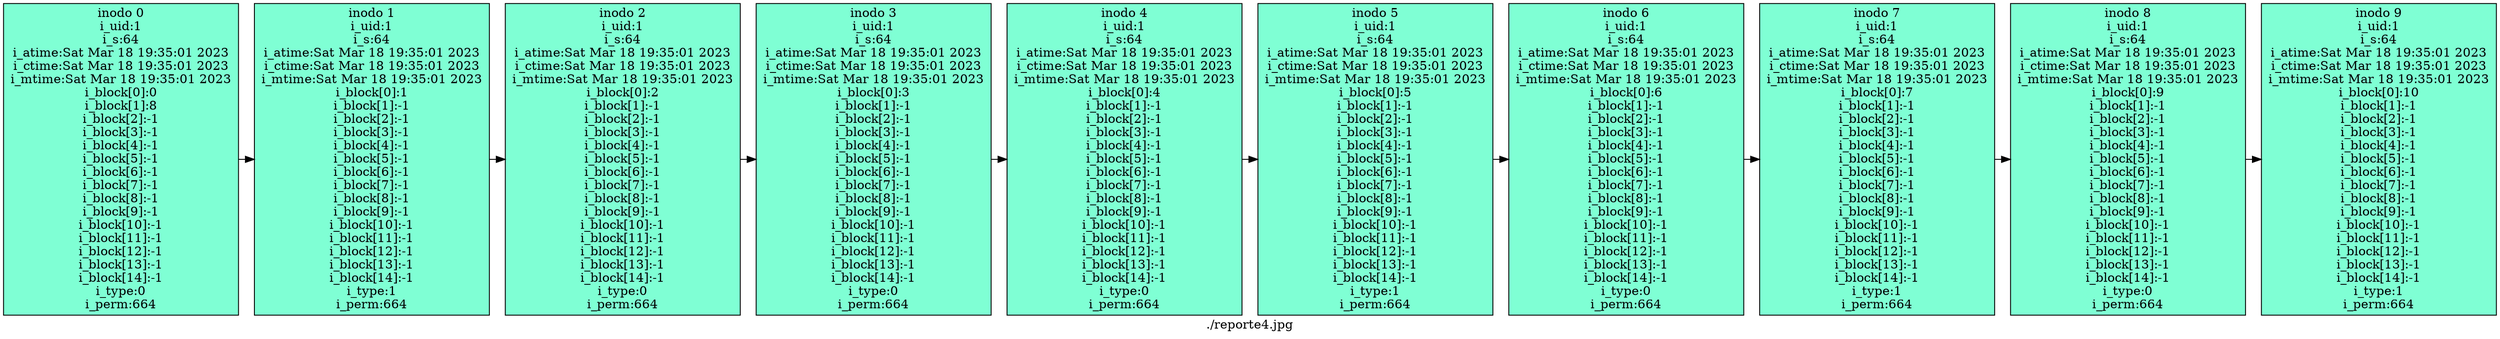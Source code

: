 digraph G {
 label="./reporte4.jpg"
node [shape=box fillcolor="aquamarine" style="filled"]
node0[label="inodo 0\ni_uid:1\ni_s:64\ni_atime:Sat Mar 18 19:35:01 2023
i_ctime:Sat Mar 18 19:35:01 2023
i_mtime:Sat Mar 18 19:35:01 2023
i_block[0]:0\ni_block[1]:8\ni_block[2]:-1\ni_block[3]:-1\ni_block[4]:-1\ni_block[5]:-1\ni_block[6]:-1\ni_block[7]:-1\ni_block[8]:-1\ni_block[9]:-1\ni_block[10]:-1\ni_block[11]:-1\ni_block[12]:-1\ni_block[13]:-1\ni_block[14]:-1\ni_type:0\ni_perm:664"];
node1[label="inodo 1\ni_uid:1\ni_s:64\ni_atime:Sat Mar 18 19:35:01 2023
i_ctime:Sat Mar 18 19:35:01 2023
i_mtime:Sat Mar 18 19:35:01 2023
i_block[0]:1\ni_block[1]:-1\ni_block[2]:-1\ni_block[3]:-1\ni_block[4]:-1\ni_block[5]:-1\ni_block[6]:-1\ni_block[7]:-1\ni_block[8]:-1\ni_block[9]:-1\ni_block[10]:-1\ni_block[11]:-1\ni_block[12]:-1\ni_block[13]:-1\ni_block[14]:-1\ni_type:1\ni_perm:664"];
node2[label="inodo 2\ni_uid:1\ni_s:64\ni_atime:Sat Mar 18 19:35:01 2023
i_ctime:Sat Mar 18 19:35:01 2023
i_mtime:Sat Mar 18 19:35:01 2023
i_block[0]:2\ni_block[1]:-1\ni_block[2]:-1\ni_block[3]:-1\ni_block[4]:-1\ni_block[5]:-1\ni_block[6]:-1\ni_block[7]:-1\ni_block[8]:-1\ni_block[9]:-1\ni_block[10]:-1\ni_block[11]:-1\ni_block[12]:-1\ni_block[13]:-1\ni_block[14]:-1\ni_type:0\ni_perm:664"];
node3[label="inodo 3\ni_uid:1\ni_s:64\ni_atime:Sat Mar 18 19:35:01 2023
i_ctime:Sat Mar 18 19:35:01 2023
i_mtime:Sat Mar 18 19:35:01 2023
i_block[0]:3\ni_block[1]:-1\ni_block[2]:-1\ni_block[3]:-1\ni_block[4]:-1\ni_block[5]:-1\ni_block[6]:-1\ni_block[7]:-1\ni_block[8]:-1\ni_block[9]:-1\ni_block[10]:-1\ni_block[11]:-1\ni_block[12]:-1\ni_block[13]:-1\ni_block[14]:-1\ni_type:0\ni_perm:664"];
node4[label="inodo 4\ni_uid:1\ni_s:64\ni_atime:Sat Mar 18 19:35:01 2023
i_ctime:Sat Mar 18 19:35:01 2023
i_mtime:Sat Mar 18 19:35:01 2023
i_block[0]:4\ni_block[1]:-1\ni_block[2]:-1\ni_block[3]:-1\ni_block[4]:-1\ni_block[5]:-1\ni_block[6]:-1\ni_block[7]:-1\ni_block[8]:-1\ni_block[9]:-1\ni_block[10]:-1\ni_block[11]:-1\ni_block[12]:-1\ni_block[13]:-1\ni_block[14]:-1\ni_type:0\ni_perm:664"];
node5[label="inodo 5\ni_uid:1\ni_s:64\ni_atime:Sat Mar 18 19:35:01 2023
i_ctime:Sat Mar 18 19:35:01 2023
i_mtime:Sat Mar 18 19:35:01 2023
i_block[0]:5\ni_block[1]:-1\ni_block[2]:-1\ni_block[3]:-1\ni_block[4]:-1\ni_block[5]:-1\ni_block[6]:-1\ni_block[7]:-1\ni_block[8]:-1\ni_block[9]:-1\ni_block[10]:-1\ni_block[11]:-1\ni_block[12]:-1\ni_block[13]:-1\ni_block[14]:-1\ni_type:1\ni_perm:664"];
node6[label="inodo 6\ni_uid:1\ni_s:64\ni_atime:Sat Mar 18 19:35:01 2023
i_ctime:Sat Mar 18 19:35:01 2023
i_mtime:Sat Mar 18 19:35:01 2023
i_block[0]:6\ni_block[1]:-1\ni_block[2]:-1\ni_block[3]:-1\ni_block[4]:-1\ni_block[5]:-1\ni_block[6]:-1\ni_block[7]:-1\ni_block[8]:-1\ni_block[9]:-1\ni_block[10]:-1\ni_block[11]:-1\ni_block[12]:-1\ni_block[13]:-1\ni_block[14]:-1\ni_type:0\ni_perm:664"];
node7[label="inodo 7\ni_uid:1\ni_s:64\ni_atime:Sat Mar 18 19:35:01 2023
i_ctime:Sat Mar 18 19:35:01 2023
i_mtime:Sat Mar 18 19:35:01 2023
i_block[0]:7\ni_block[1]:-1\ni_block[2]:-1\ni_block[3]:-1\ni_block[4]:-1\ni_block[5]:-1\ni_block[6]:-1\ni_block[7]:-1\ni_block[8]:-1\ni_block[9]:-1\ni_block[10]:-1\ni_block[11]:-1\ni_block[12]:-1\ni_block[13]:-1\ni_block[14]:-1\ni_type:1\ni_perm:664"];
node8[label="inodo 8\ni_uid:1\ni_s:64\ni_atime:Sat Mar 18 19:35:01 2023
i_ctime:Sat Mar 18 19:35:01 2023
i_mtime:Sat Mar 18 19:35:01 2023
i_block[0]:9\ni_block[1]:-1\ni_block[2]:-1\ni_block[3]:-1\ni_block[4]:-1\ni_block[5]:-1\ni_block[6]:-1\ni_block[7]:-1\ni_block[8]:-1\ni_block[9]:-1\ni_block[10]:-1\ni_block[11]:-1\ni_block[12]:-1\ni_block[13]:-1\ni_block[14]:-1\ni_type:0\ni_perm:664"];
node9[label="inodo 9\ni_uid:1\ni_s:64\ni_atime:Sat Mar 18 19:35:01 2023
i_ctime:Sat Mar 18 19:35:01 2023
i_mtime:Sat Mar 18 19:35:01 2023
i_block[0]:10\ni_block[1]:-1\ni_block[2]:-1\ni_block[3]:-1\ni_block[4]:-1\ni_block[5]:-1\ni_block[6]:-1\ni_block[7]:-1\ni_block[8]:-1\ni_block[9]:-1\ni_block[10]:-1\ni_block[11]:-1\ni_block[12]:-1\ni_block[13]:-1\ni_block[14]:-1\ni_type:1\ni_perm:664"];
rank=same{node0->node1->node2->node3->node4->node5->node6->node7->node8->node9}
}
